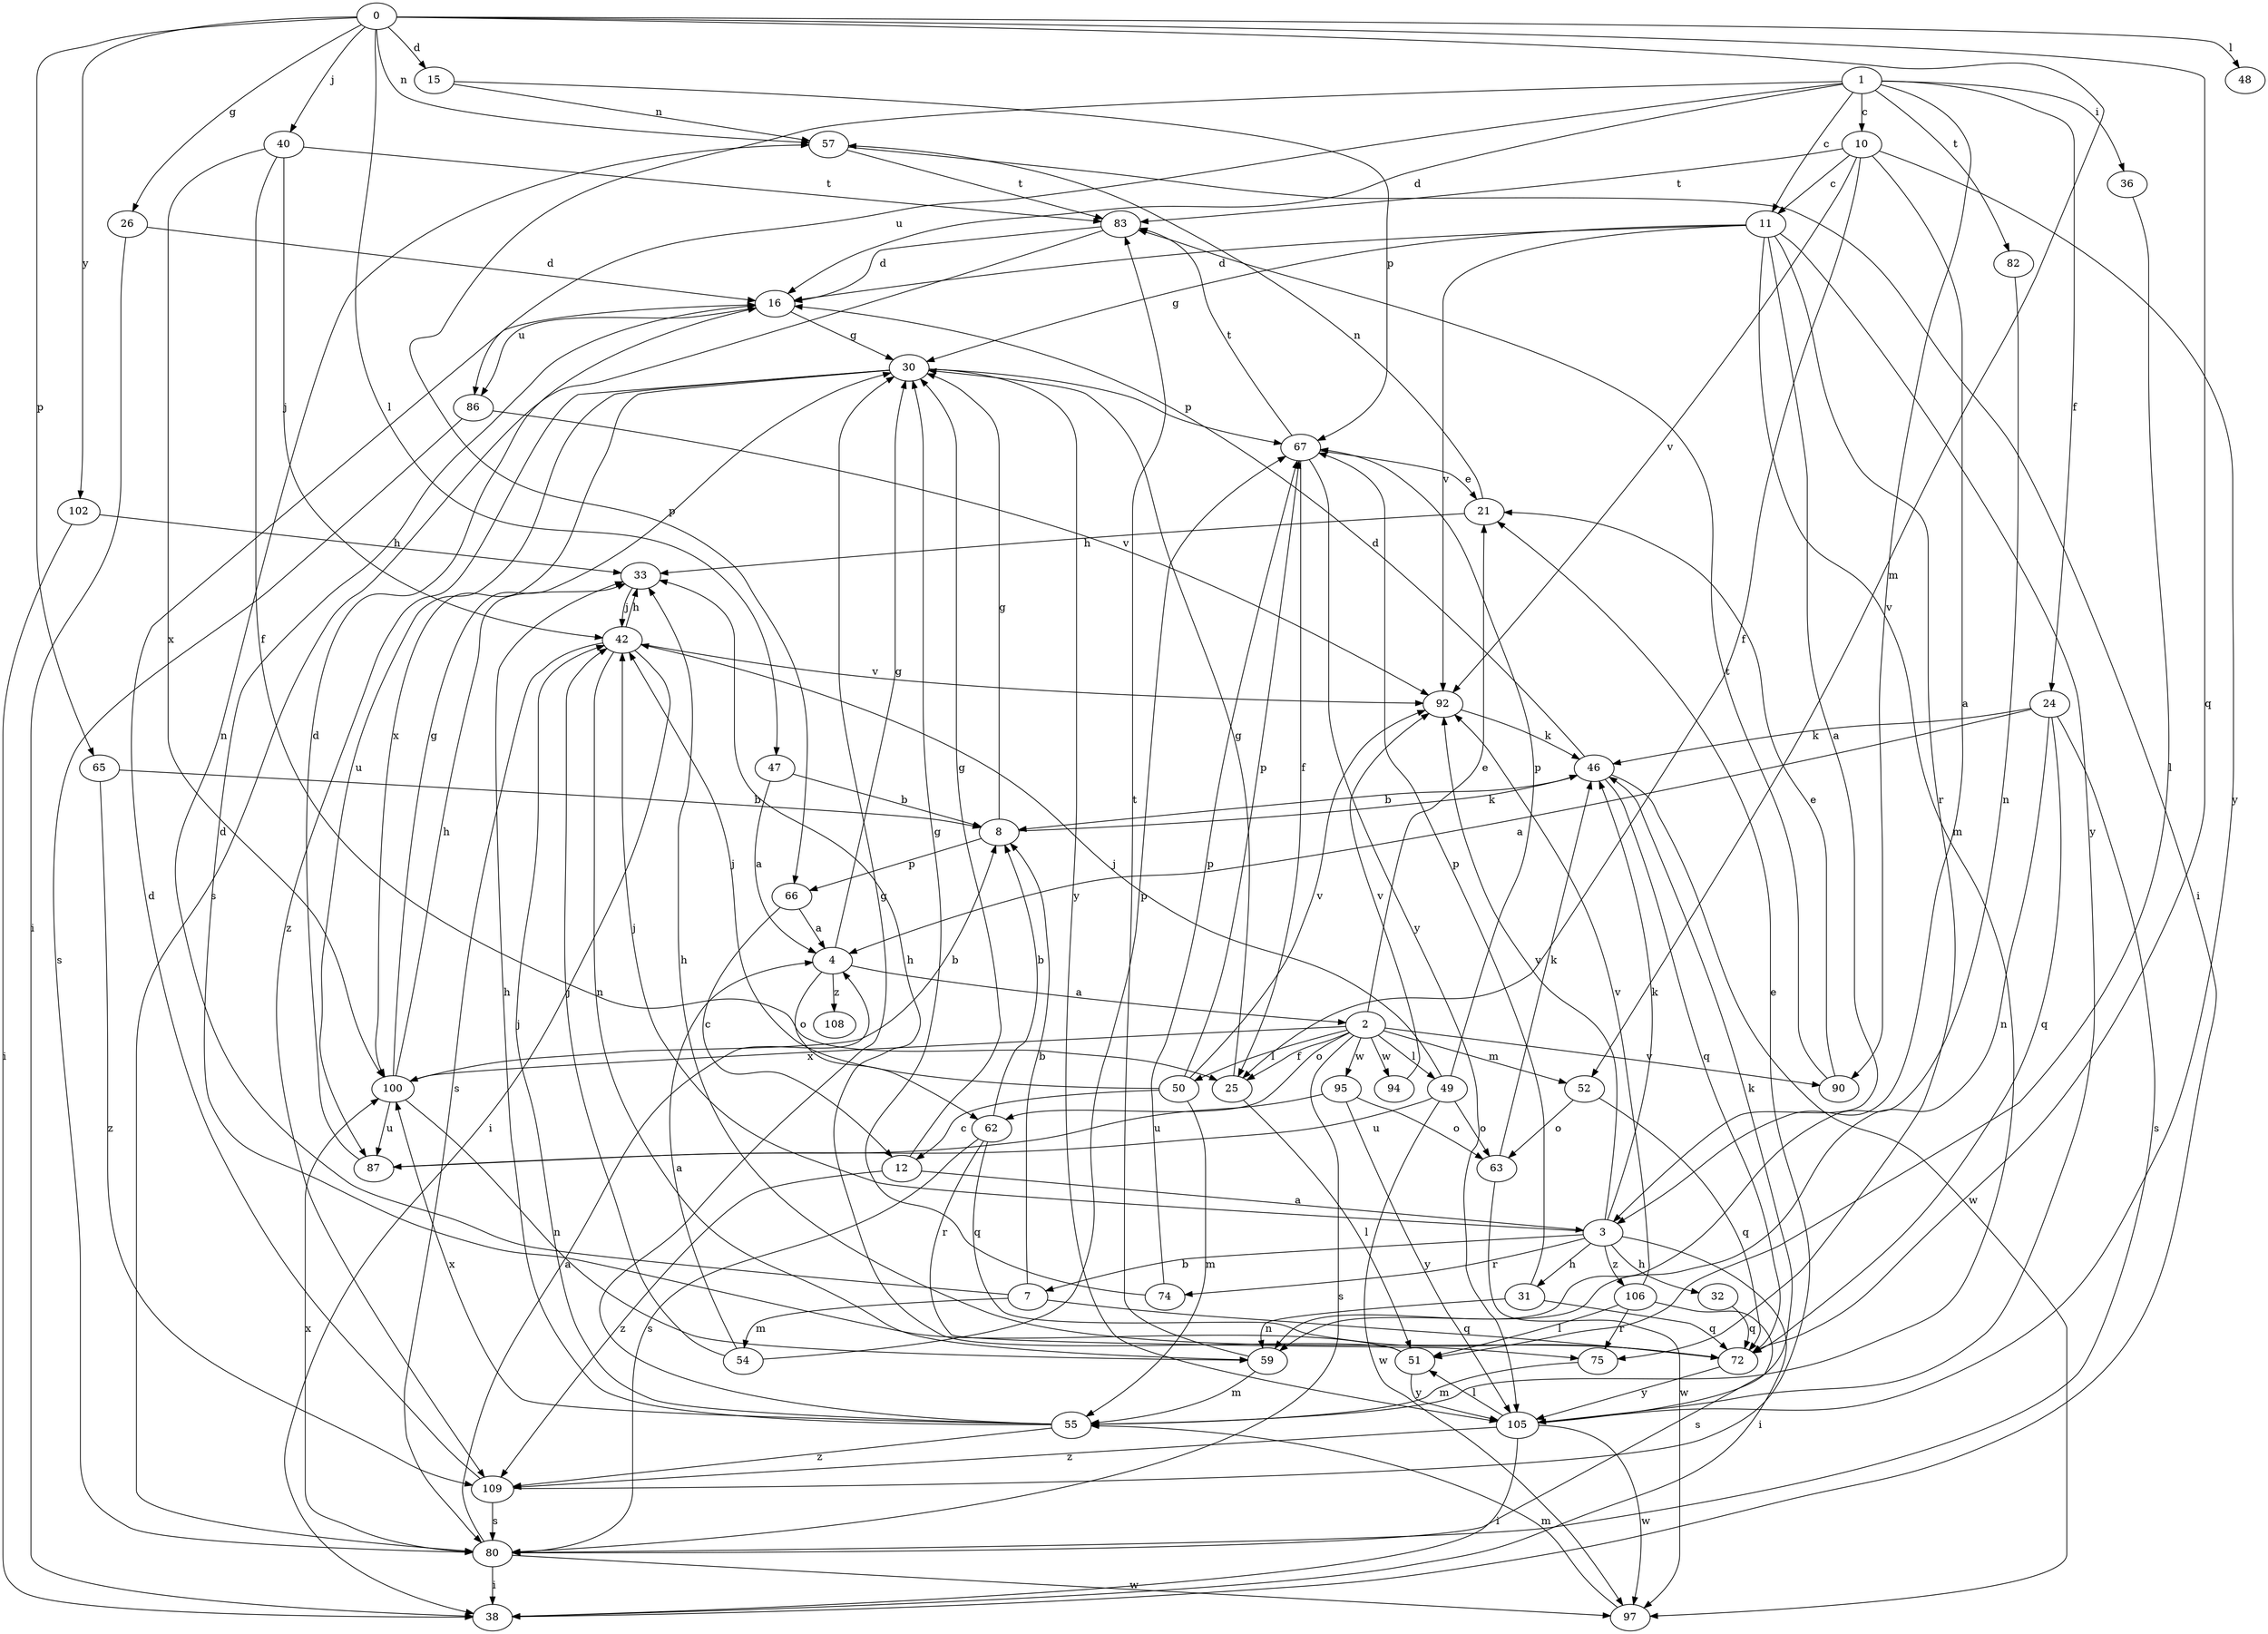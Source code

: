 strict digraph  {
0;
1;
2;
3;
4;
7;
8;
10;
11;
12;
15;
16;
21;
24;
25;
26;
30;
31;
32;
33;
36;
38;
40;
42;
46;
47;
48;
49;
50;
51;
52;
54;
55;
57;
59;
62;
63;
65;
66;
67;
72;
74;
75;
80;
82;
83;
86;
87;
90;
92;
94;
95;
97;
100;
102;
105;
106;
108;
109;
0 -> 15  [label=d];
0 -> 26  [label=g];
0 -> 40  [label=j];
0 -> 47  [label=l];
0 -> 48  [label=l];
0 -> 52  [label=m];
0 -> 57  [label=n];
0 -> 65  [label=p];
0 -> 72  [label=q];
0 -> 102  [label=y];
1 -> 10  [label=c];
1 -> 11  [label=c];
1 -> 16  [label=d];
1 -> 24  [label=f];
1 -> 36  [label=i];
1 -> 66  [label=p];
1 -> 82  [label=t];
1 -> 86  [label=u];
1 -> 90  [label=v];
2 -> 21  [label=e];
2 -> 25  [label=f];
2 -> 49  [label=l];
2 -> 50  [label=l];
2 -> 52  [label=m];
2 -> 62  [label=o];
2 -> 80  [label=s];
2 -> 90  [label=v];
2 -> 94  [label=w];
2 -> 95  [label=w];
2 -> 100  [label=x];
3 -> 7  [label=b];
3 -> 31  [label=h];
3 -> 32  [label=h];
3 -> 38  [label=i];
3 -> 42  [label=j];
3 -> 46  [label=k];
3 -> 74  [label=r];
3 -> 92  [label=v];
3 -> 106  [label=z];
4 -> 2  [label=a];
4 -> 30  [label=g];
4 -> 62  [label=o];
4 -> 108  [label=z];
7 -> 8  [label=b];
7 -> 54  [label=m];
7 -> 57  [label=n];
7 -> 72  [label=q];
8 -> 30  [label=g];
8 -> 46  [label=k];
8 -> 66  [label=p];
10 -> 3  [label=a];
10 -> 11  [label=c];
10 -> 25  [label=f];
10 -> 83  [label=t];
10 -> 92  [label=v];
10 -> 105  [label=y];
11 -> 3  [label=a];
11 -> 16  [label=d];
11 -> 30  [label=g];
11 -> 55  [label=m];
11 -> 75  [label=r];
11 -> 92  [label=v];
11 -> 105  [label=y];
12 -> 3  [label=a];
12 -> 30  [label=g];
12 -> 109  [label=z];
15 -> 57  [label=n];
15 -> 67  [label=p];
16 -> 30  [label=g];
16 -> 86  [label=u];
21 -> 33  [label=h];
21 -> 57  [label=n];
24 -> 4  [label=a];
24 -> 46  [label=k];
24 -> 59  [label=n];
24 -> 72  [label=q];
24 -> 80  [label=s];
25 -> 30  [label=g];
25 -> 51  [label=l];
26 -> 16  [label=d];
26 -> 38  [label=i];
30 -> 67  [label=p];
30 -> 87  [label=u];
30 -> 100  [label=x];
30 -> 105  [label=y];
30 -> 109  [label=z];
31 -> 59  [label=n];
31 -> 67  [label=p];
31 -> 72  [label=q];
32 -> 72  [label=q];
33 -> 42  [label=j];
36 -> 51  [label=l];
40 -> 25  [label=f];
40 -> 42  [label=j];
40 -> 83  [label=t];
40 -> 100  [label=x];
42 -> 33  [label=h];
42 -> 38  [label=i];
42 -> 59  [label=n];
42 -> 80  [label=s];
42 -> 92  [label=v];
46 -> 8  [label=b];
46 -> 16  [label=d];
46 -> 72  [label=q];
46 -> 97  [label=w];
47 -> 4  [label=a];
47 -> 8  [label=b];
49 -> 42  [label=j];
49 -> 63  [label=o];
49 -> 67  [label=p];
49 -> 87  [label=u];
49 -> 97  [label=w];
50 -> 12  [label=c];
50 -> 42  [label=j];
50 -> 55  [label=m];
50 -> 67  [label=p];
50 -> 92  [label=v];
51 -> 16  [label=d];
51 -> 33  [label=h];
51 -> 105  [label=y];
52 -> 63  [label=o];
52 -> 72  [label=q];
54 -> 4  [label=a];
54 -> 42  [label=j];
54 -> 67  [label=p];
55 -> 30  [label=g];
55 -> 33  [label=h];
55 -> 42  [label=j];
55 -> 100  [label=x];
55 -> 109  [label=z];
57 -> 38  [label=i];
57 -> 83  [label=t];
59 -> 55  [label=m];
59 -> 83  [label=t];
62 -> 8  [label=b];
62 -> 72  [label=q];
62 -> 75  [label=r];
62 -> 80  [label=s];
63 -> 46  [label=k];
63 -> 97  [label=w];
65 -> 8  [label=b];
65 -> 109  [label=z];
66 -> 4  [label=a];
66 -> 12  [label=c];
67 -> 21  [label=e];
67 -> 25  [label=f];
67 -> 83  [label=t];
67 -> 105  [label=y];
72 -> 33  [label=h];
72 -> 105  [label=y];
74 -> 30  [label=g];
74 -> 67  [label=p];
75 -> 55  [label=m];
80 -> 4  [label=a];
80 -> 38  [label=i];
80 -> 97  [label=w];
80 -> 100  [label=x];
82 -> 59  [label=n];
83 -> 16  [label=d];
83 -> 80  [label=s];
86 -> 80  [label=s];
86 -> 92  [label=v];
87 -> 16  [label=d];
90 -> 21  [label=e];
90 -> 83  [label=t];
92 -> 46  [label=k];
94 -> 92  [label=v];
95 -> 63  [label=o];
95 -> 87  [label=u];
95 -> 105  [label=y];
97 -> 55  [label=m];
100 -> 8  [label=b];
100 -> 30  [label=g];
100 -> 33  [label=h];
100 -> 59  [label=n];
100 -> 87  [label=u];
102 -> 33  [label=h];
102 -> 38  [label=i];
105 -> 38  [label=i];
105 -> 46  [label=k];
105 -> 51  [label=l];
105 -> 97  [label=w];
105 -> 109  [label=z];
106 -> 51  [label=l];
106 -> 75  [label=r];
106 -> 80  [label=s];
106 -> 92  [label=v];
109 -> 16  [label=d];
109 -> 21  [label=e];
109 -> 80  [label=s];
}
